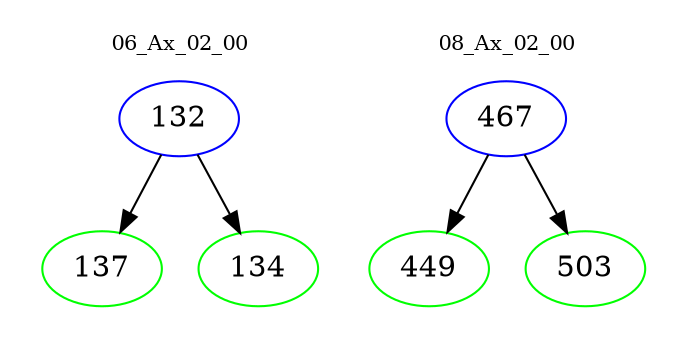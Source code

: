 digraph{
subgraph cluster_0 {
color = white
label = "06_Ax_02_00";
fontsize=10;
T0_132 [label="132", color="blue"]
T0_132 -> T0_137 [color="black"]
T0_137 [label="137", color="green"]
T0_132 -> T0_134 [color="black"]
T0_134 [label="134", color="green"]
}
subgraph cluster_1 {
color = white
label = "08_Ax_02_00";
fontsize=10;
T1_467 [label="467", color="blue"]
T1_467 -> T1_449 [color="black"]
T1_449 [label="449", color="green"]
T1_467 -> T1_503 [color="black"]
T1_503 [label="503", color="green"]
}
}
